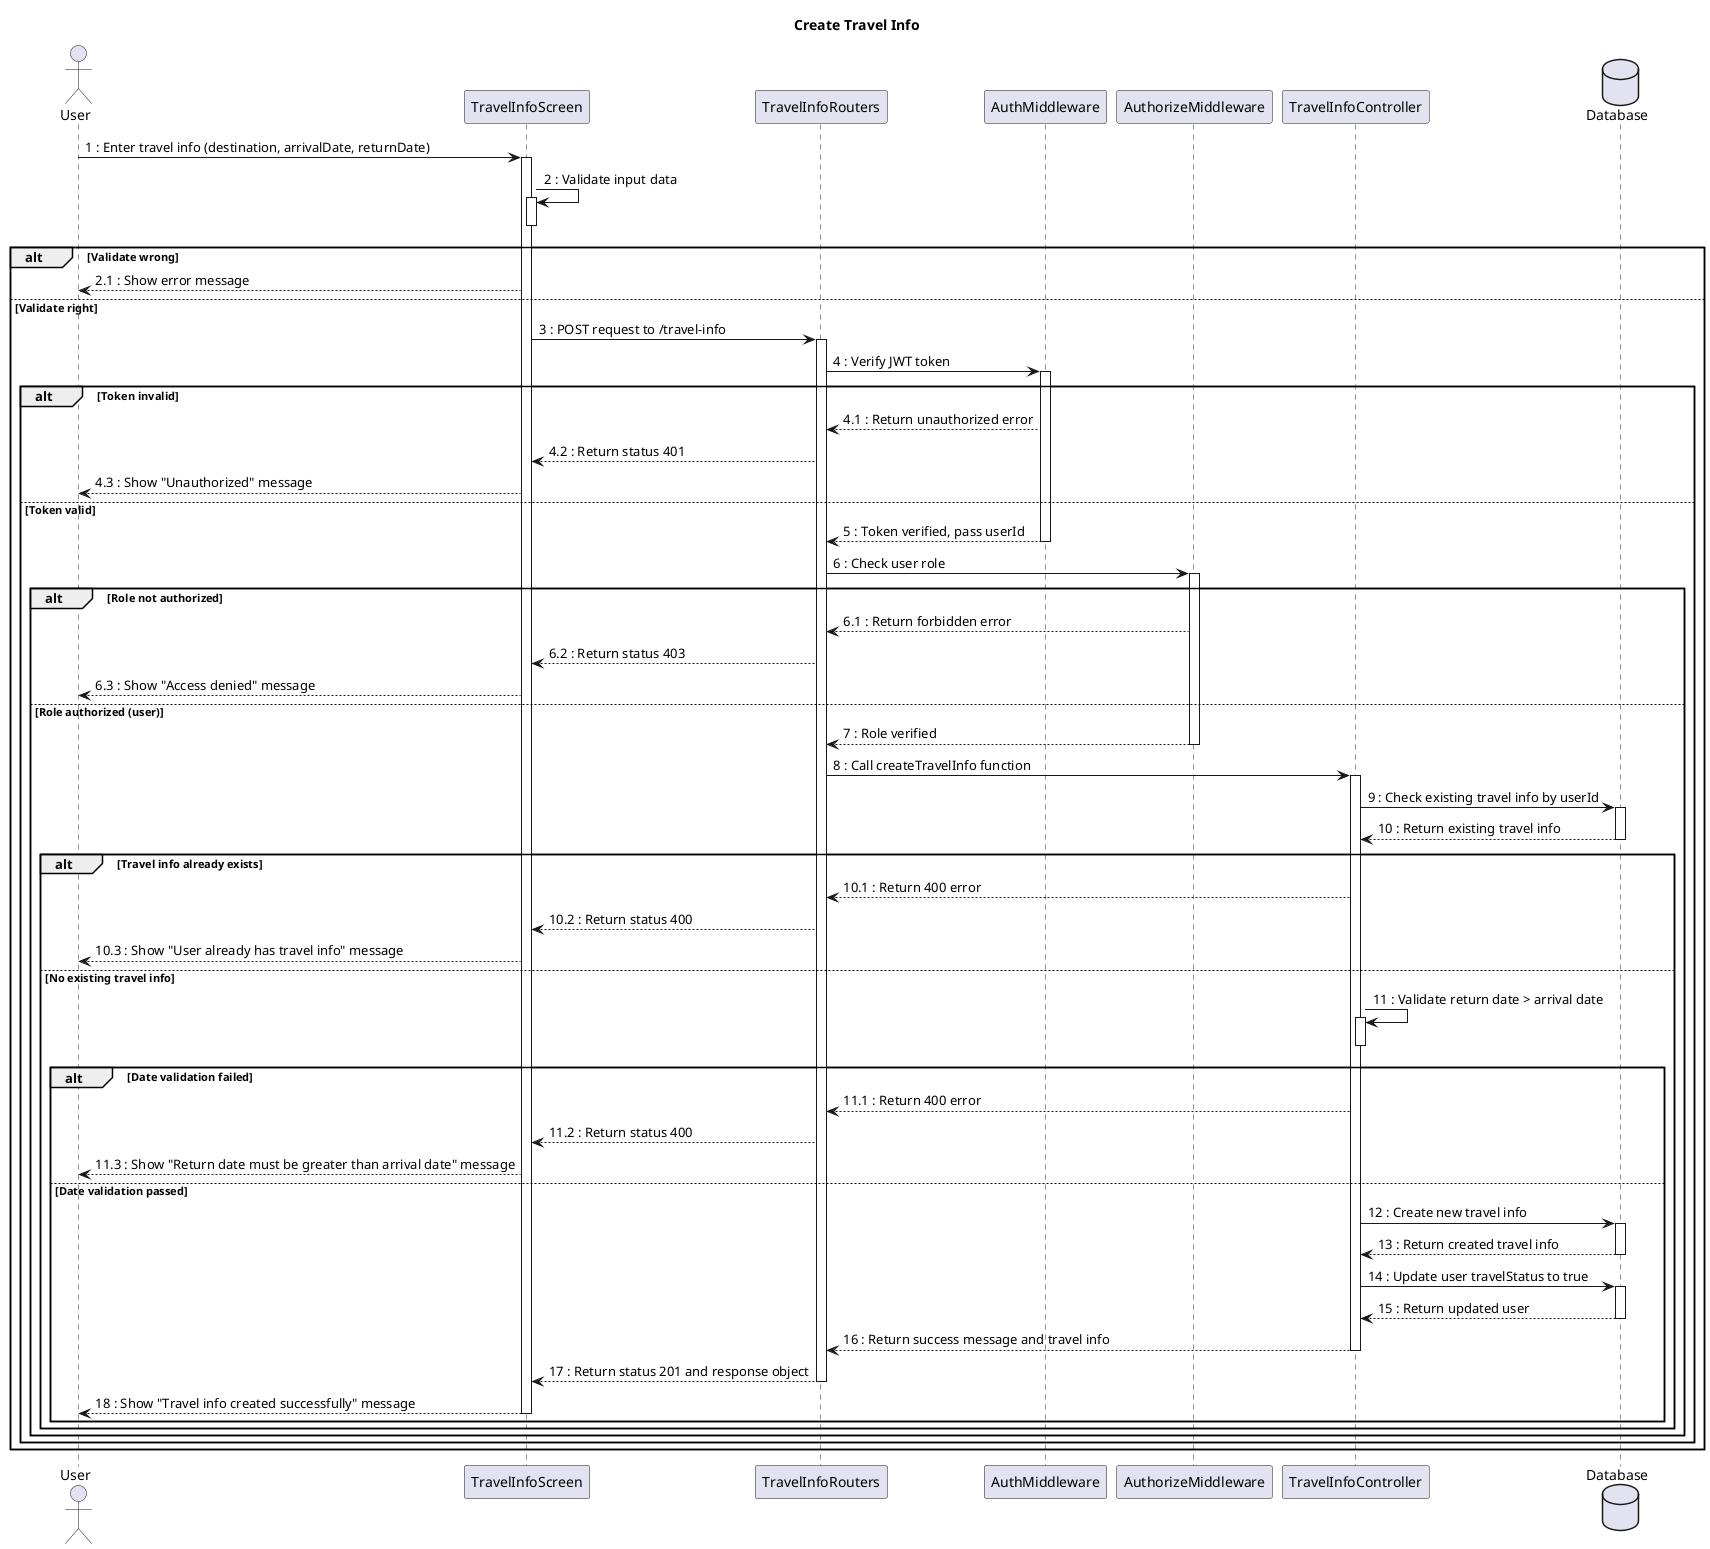 @startuml
title Create Travel Info
actor User
participant TravelInfoScreen
participant TravelInfoRouters
participant AuthMiddleware
participant AuthorizeMiddleware
participant TravelInfoController
database Database

User -> TravelInfoScreen : 1 : Enter travel info (destination, arrivalDate, returnDate)
activate TravelInfoScreen

TravelInfoScreen -> TravelInfoScreen : 2 : Validate input data
activate TravelInfoScreen
deactivate TravelInfoScreen

alt Validate wrong
    TravelInfoScreen --> User : 2.1 : Show error message
else Validate right
    TravelInfoScreen -> TravelInfoRouters : 3 : POST request to /travel-info
    activate TravelInfoRouters

    TravelInfoRouters -> AuthMiddleware : 4 : Verify JWT token
    activate AuthMiddleware

    alt Token invalid
        AuthMiddleware --> TravelInfoRouters : 4.1 : Return unauthorized error
        TravelInfoRouters --> TravelInfoScreen : 4.2 : Return status 401
        TravelInfoScreen --> User : 4.3 : Show "Unauthorized" message
    else Token valid
        AuthMiddleware --> TravelInfoRouters : 5 : Token verified, pass userId
        deactivate AuthMiddleware

        TravelInfoRouters -> AuthorizeMiddleware : 6 : Check user role
        activate AuthorizeMiddleware

        alt Role not authorized
            AuthorizeMiddleware --> TravelInfoRouters : 6.1 : Return forbidden error
            TravelInfoRouters --> TravelInfoScreen : 6.2 : Return status 403
            TravelInfoScreen --> User : 6.3 : Show "Access denied" message
        else Role authorized (user)
            AuthorizeMiddleware --> TravelInfoRouters : 7 : Role verified
            deactivate AuthorizeMiddleware

            TravelInfoRouters -> TravelInfoController : 8 : Call createTravelInfo function
            activate TravelInfoController

            TravelInfoController -> Database : 9 : Check existing travel info by userId
            activate Database
            Database --> TravelInfoController : 10 : Return existing travel info
            deactivate Database

            alt Travel info already exists
                TravelInfoController --> TravelInfoRouters : 10.1 : Return 400 error
                TravelInfoRouters --> TravelInfoScreen : 10.2 : Return status 400
                TravelInfoScreen --> User : 10.3 : Show "User already has travel info" message
            else No existing travel info
                TravelInfoController -> TravelInfoController : 11 : Validate return date > arrival date
                activate TravelInfoController
                deactivate TravelInfoController

                alt Date validation failed
                    TravelInfoController --> TravelInfoRouters : 11.1 : Return 400 error
                    TravelInfoRouters --> TravelInfoScreen : 11.2 : Return status 400
                    TravelInfoScreen --> User : 11.3 : Show "Return date must be greater than arrival date" message
                else Date validation passed
                    TravelInfoController -> Database : 12 : Create new travel info
                    activate Database
                    Database --> TravelInfoController : 13 : Return created travel info
                    deactivate Database

                    TravelInfoController -> Database : 14 : Update user travelStatus to true
                    activate Database
                    Database --> TravelInfoController : 15 : Return updated user
                    deactivate Database

                    TravelInfoController --> TravelInfoRouters : 16 : Return success message and travel info
                    deactivate TravelInfoController
                    TravelInfoRouters --> TravelInfoScreen : 17 : Return status 201 and response object
                    deactivate TravelInfoRouters
                    TravelInfoScreen --> User : 18 : Show "Travel info created successfully" message
                    deactivate TravelInfoScreen
                end
            end
        end
    end
end
@enduml